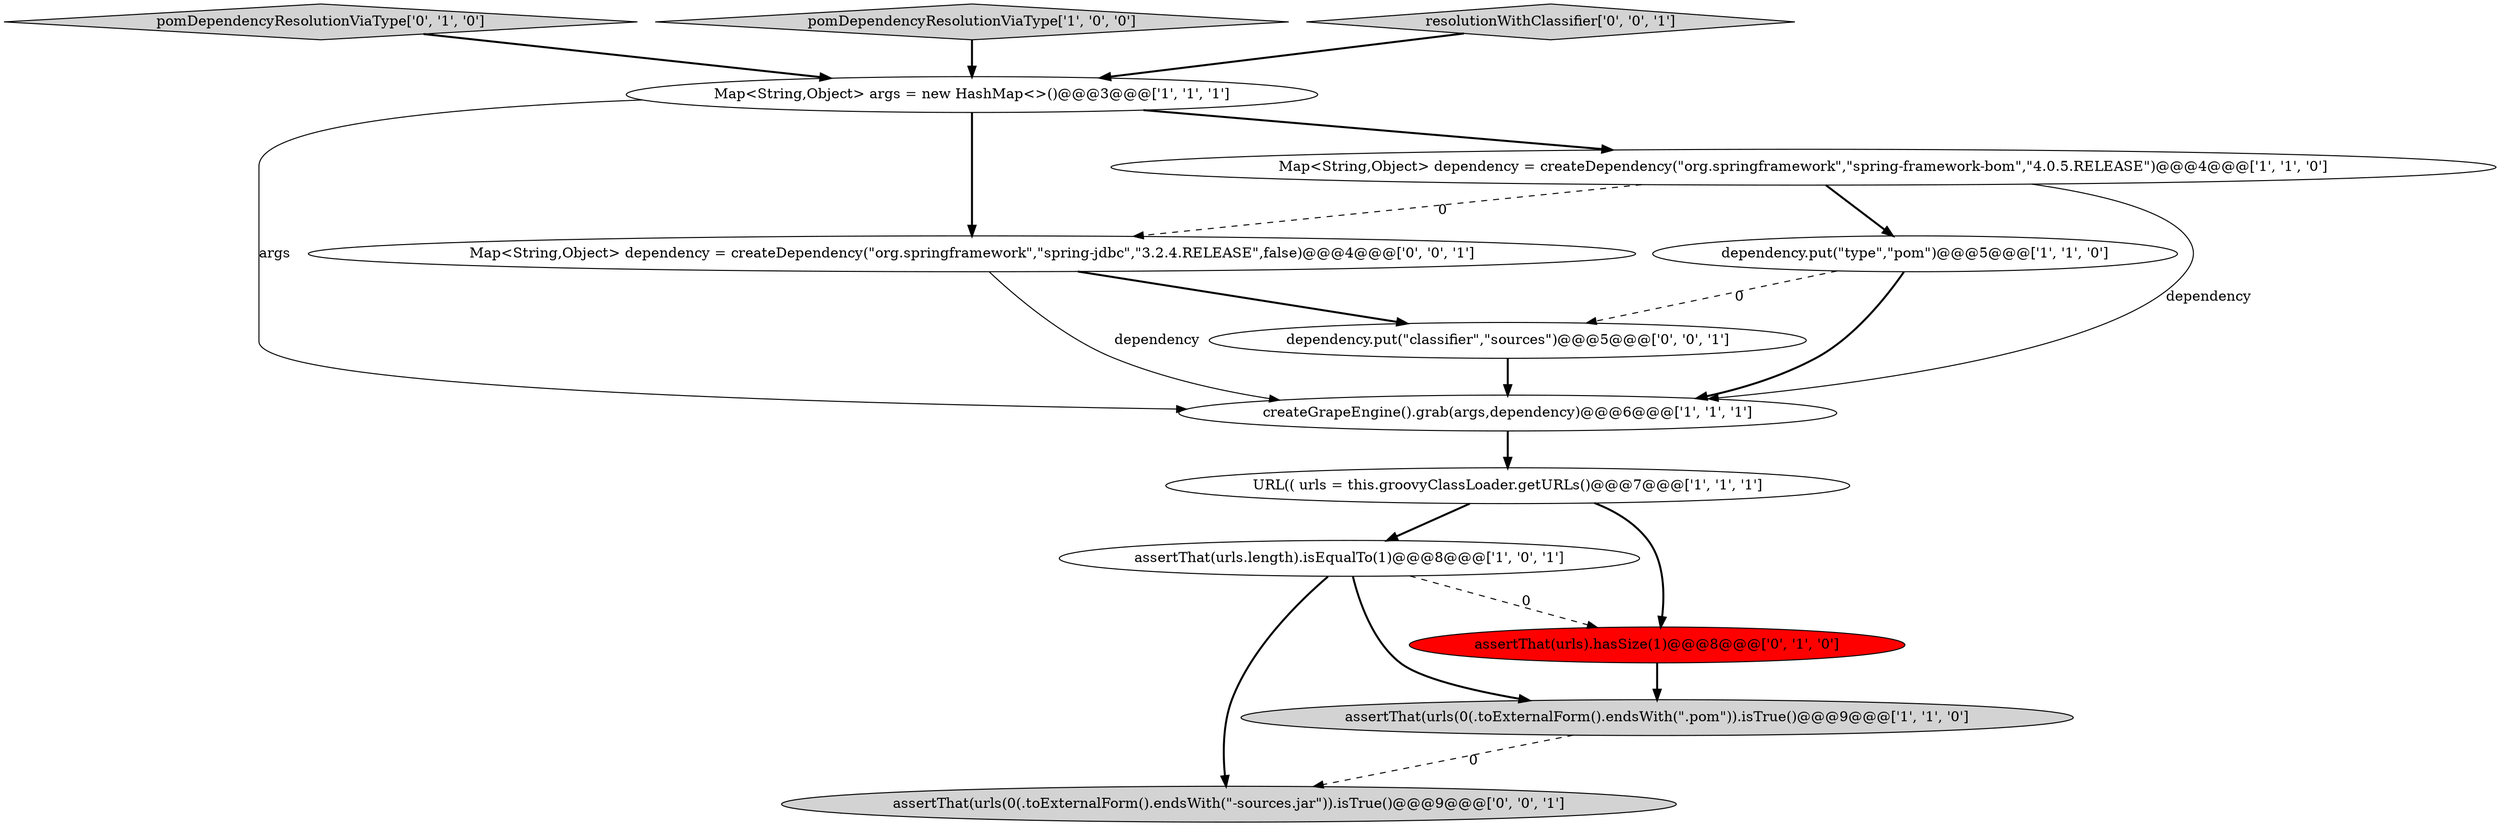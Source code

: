 digraph {
10 [style = filled, label = "dependency.put(\"classifier\",\"sources\")@@@5@@@['0', '0', '1']", fillcolor = white, shape = ellipse image = "AAA0AAABBB3BBB"];
13 [style = filled, label = "Map<String,Object> dependency = createDependency(\"org.springframework\",\"spring-jdbc\",\"3.2.4.RELEASE\",false)@@@4@@@['0', '0', '1']", fillcolor = white, shape = ellipse image = "AAA0AAABBB3BBB"];
0 [style = filled, label = "URL(( urls = this.groovyClassLoader.getURLs()@@@7@@@['1', '1', '1']", fillcolor = white, shape = ellipse image = "AAA0AAABBB1BBB"];
11 [style = filled, label = "assertThat(urls(0(.toExternalForm().endsWith(\"-sources.jar\")).isTrue()@@@9@@@['0', '0', '1']", fillcolor = lightgray, shape = ellipse image = "AAA0AAABBB3BBB"];
9 [style = filled, label = "assertThat(urls).hasSize(1)@@@8@@@['0', '1', '0']", fillcolor = red, shape = ellipse image = "AAA1AAABBB2BBB"];
5 [style = filled, label = "dependency.put(\"type\",\"pom\")@@@5@@@['1', '1', '0']", fillcolor = white, shape = ellipse image = "AAA0AAABBB1BBB"];
7 [style = filled, label = "createGrapeEngine().grab(args,dependency)@@@6@@@['1', '1', '1']", fillcolor = white, shape = ellipse image = "AAA0AAABBB1BBB"];
8 [style = filled, label = "pomDependencyResolutionViaType['0', '1', '0']", fillcolor = lightgray, shape = diamond image = "AAA0AAABBB2BBB"];
3 [style = filled, label = "assertThat(urls(0(.toExternalForm().endsWith(\".pom\")).isTrue()@@@9@@@['1', '1', '0']", fillcolor = lightgray, shape = ellipse image = "AAA0AAABBB1BBB"];
6 [style = filled, label = "assertThat(urls.length).isEqualTo(1)@@@8@@@['1', '0', '1']", fillcolor = white, shape = ellipse image = "AAA0AAABBB1BBB"];
2 [style = filled, label = "Map<String,Object> dependency = createDependency(\"org.springframework\",\"spring-framework-bom\",\"4.0.5.RELEASE\")@@@4@@@['1', '1', '0']", fillcolor = white, shape = ellipse image = "AAA0AAABBB1BBB"];
1 [style = filled, label = "Map<String,Object> args = new HashMap<>()@@@3@@@['1', '1', '1']", fillcolor = white, shape = ellipse image = "AAA0AAABBB1BBB"];
4 [style = filled, label = "pomDependencyResolutionViaType['1', '0', '0']", fillcolor = lightgray, shape = diamond image = "AAA0AAABBB1BBB"];
12 [style = filled, label = "resolutionWithClassifier['0', '0', '1']", fillcolor = lightgray, shape = diamond image = "AAA0AAABBB3BBB"];
13->10 [style = bold, label=""];
6->3 [style = bold, label=""];
0->9 [style = bold, label=""];
0->6 [style = bold, label=""];
6->9 [style = dashed, label="0"];
1->7 [style = solid, label="args"];
7->0 [style = bold, label=""];
13->7 [style = solid, label="dependency"];
12->1 [style = bold, label=""];
10->7 [style = bold, label=""];
1->13 [style = bold, label=""];
8->1 [style = bold, label=""];
5->10 [style = dashed, label="0"];
2->13 [style = dashed, label="0"];
6->11 [style = bold, label=""];
2->7 [style = solid, label="dependency"];
9->3 [style = bold, label=""];
5->7 [style = bold, label=""];
1->2 [style = bold, label=""];
4->1 [style = bold, label=""];
3->11 [style = dashed, label="0"];
2->5 [style = bold, label=""];
}

